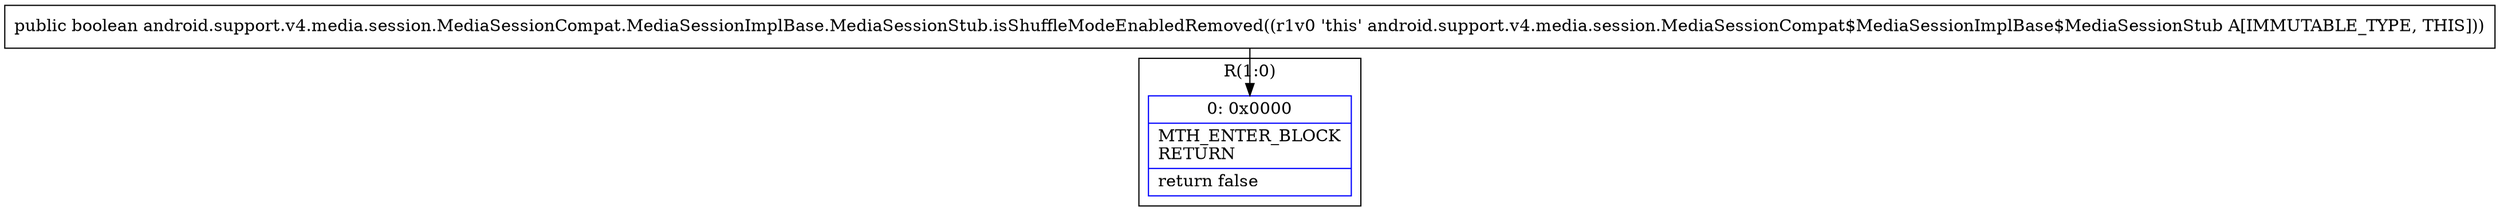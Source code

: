digraph "CFG forandroid.support.v4.media.session.MediaSessionCompat.MediaSessionImplBase.MediaSessionStub.isShuffleModeEnabledRemoved()Z" {
subgraph cluster_Region_390659025 {
label = "R(1:0)";
node [shape=record,color=blue];
Node_0 [shape=record,label="{0\:\ 0x0000|MTH_ENTER_BLOCK\lRETURN\l|return false\l}"];
}
MethodNode[shape=record,label="{public boolean android.support.v4.media.session.MediaSessionCompat.MediaSessionImplBase.MediaSessionStub.isShuffleModeEnabledRemoved((r1v0 'this' android.support.v4.media.session.MediaSessionCompat$MediaSessionImplBase$MediaSessionStub A[IMMUTABLE_TYPE, THIS])) }"];
MethodNode -> Node_0;
}

